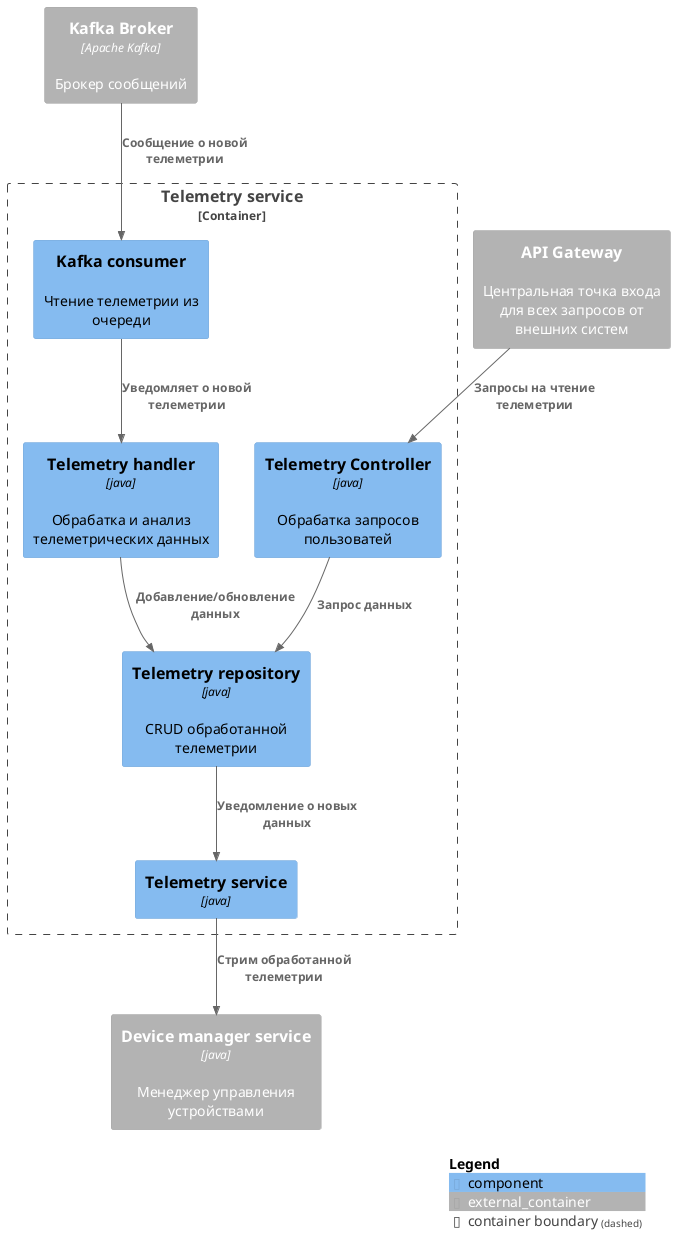 @startuml
!include <C4/C4_Component>

Container_Boundary(telemetryServiceContainer, "Telemetry service") {

    Component(telemetryController, "Telemetry Controller", "java", "Обрабатка запросов пользоватей")
    Component(telemetryHandler, "Telemetry handler", "java", "Обрабатка и анализ телеметрических данных")
    Component(kafkaConsumer, "Kafka consumer", "", "Чтение телеметрии из очереди")
    Component(telemetryRepository, "Telemetry repository", "java", "CRUD обработанной телеметрии")
    Component(telemetryService, "Telemetry service", "java", "")

    Rel(kafkaConsumer, telemetryHandler, "Уведомляет о новой телеметрии")
    Rel(telemetryController, telemetryRepository, "Запрос данных")
    Rel(telemetryHandler, telemetryRepository, "Добавление/обновление данных")
    Rel(telemetryRepository, telemetryService, "Уведомление о новых данных")
}

Container_Ext(deviceManagerService, "Device manager service", "java", "Менеджер управления устройствами")
Container_Ext(api_gateway, "API Gateway", "", "Центральная точка входа для всех запросов от внешних систем")
Container_Ext(kafkaBroker, "Kafka Broker", "Apache Kafka", "Брокер сообщений")

Rel(telemetryService, deviceManagerService, "Стрим обработанной телеметрии")
Rel(api_gateway, telemetryController, "Запросы на чтение телеметрии")
Rel(kafkaBroker, kafkaConsumer, "Сообщение о новой телеметрии")

SHOW_LEGEND()
@enduml
